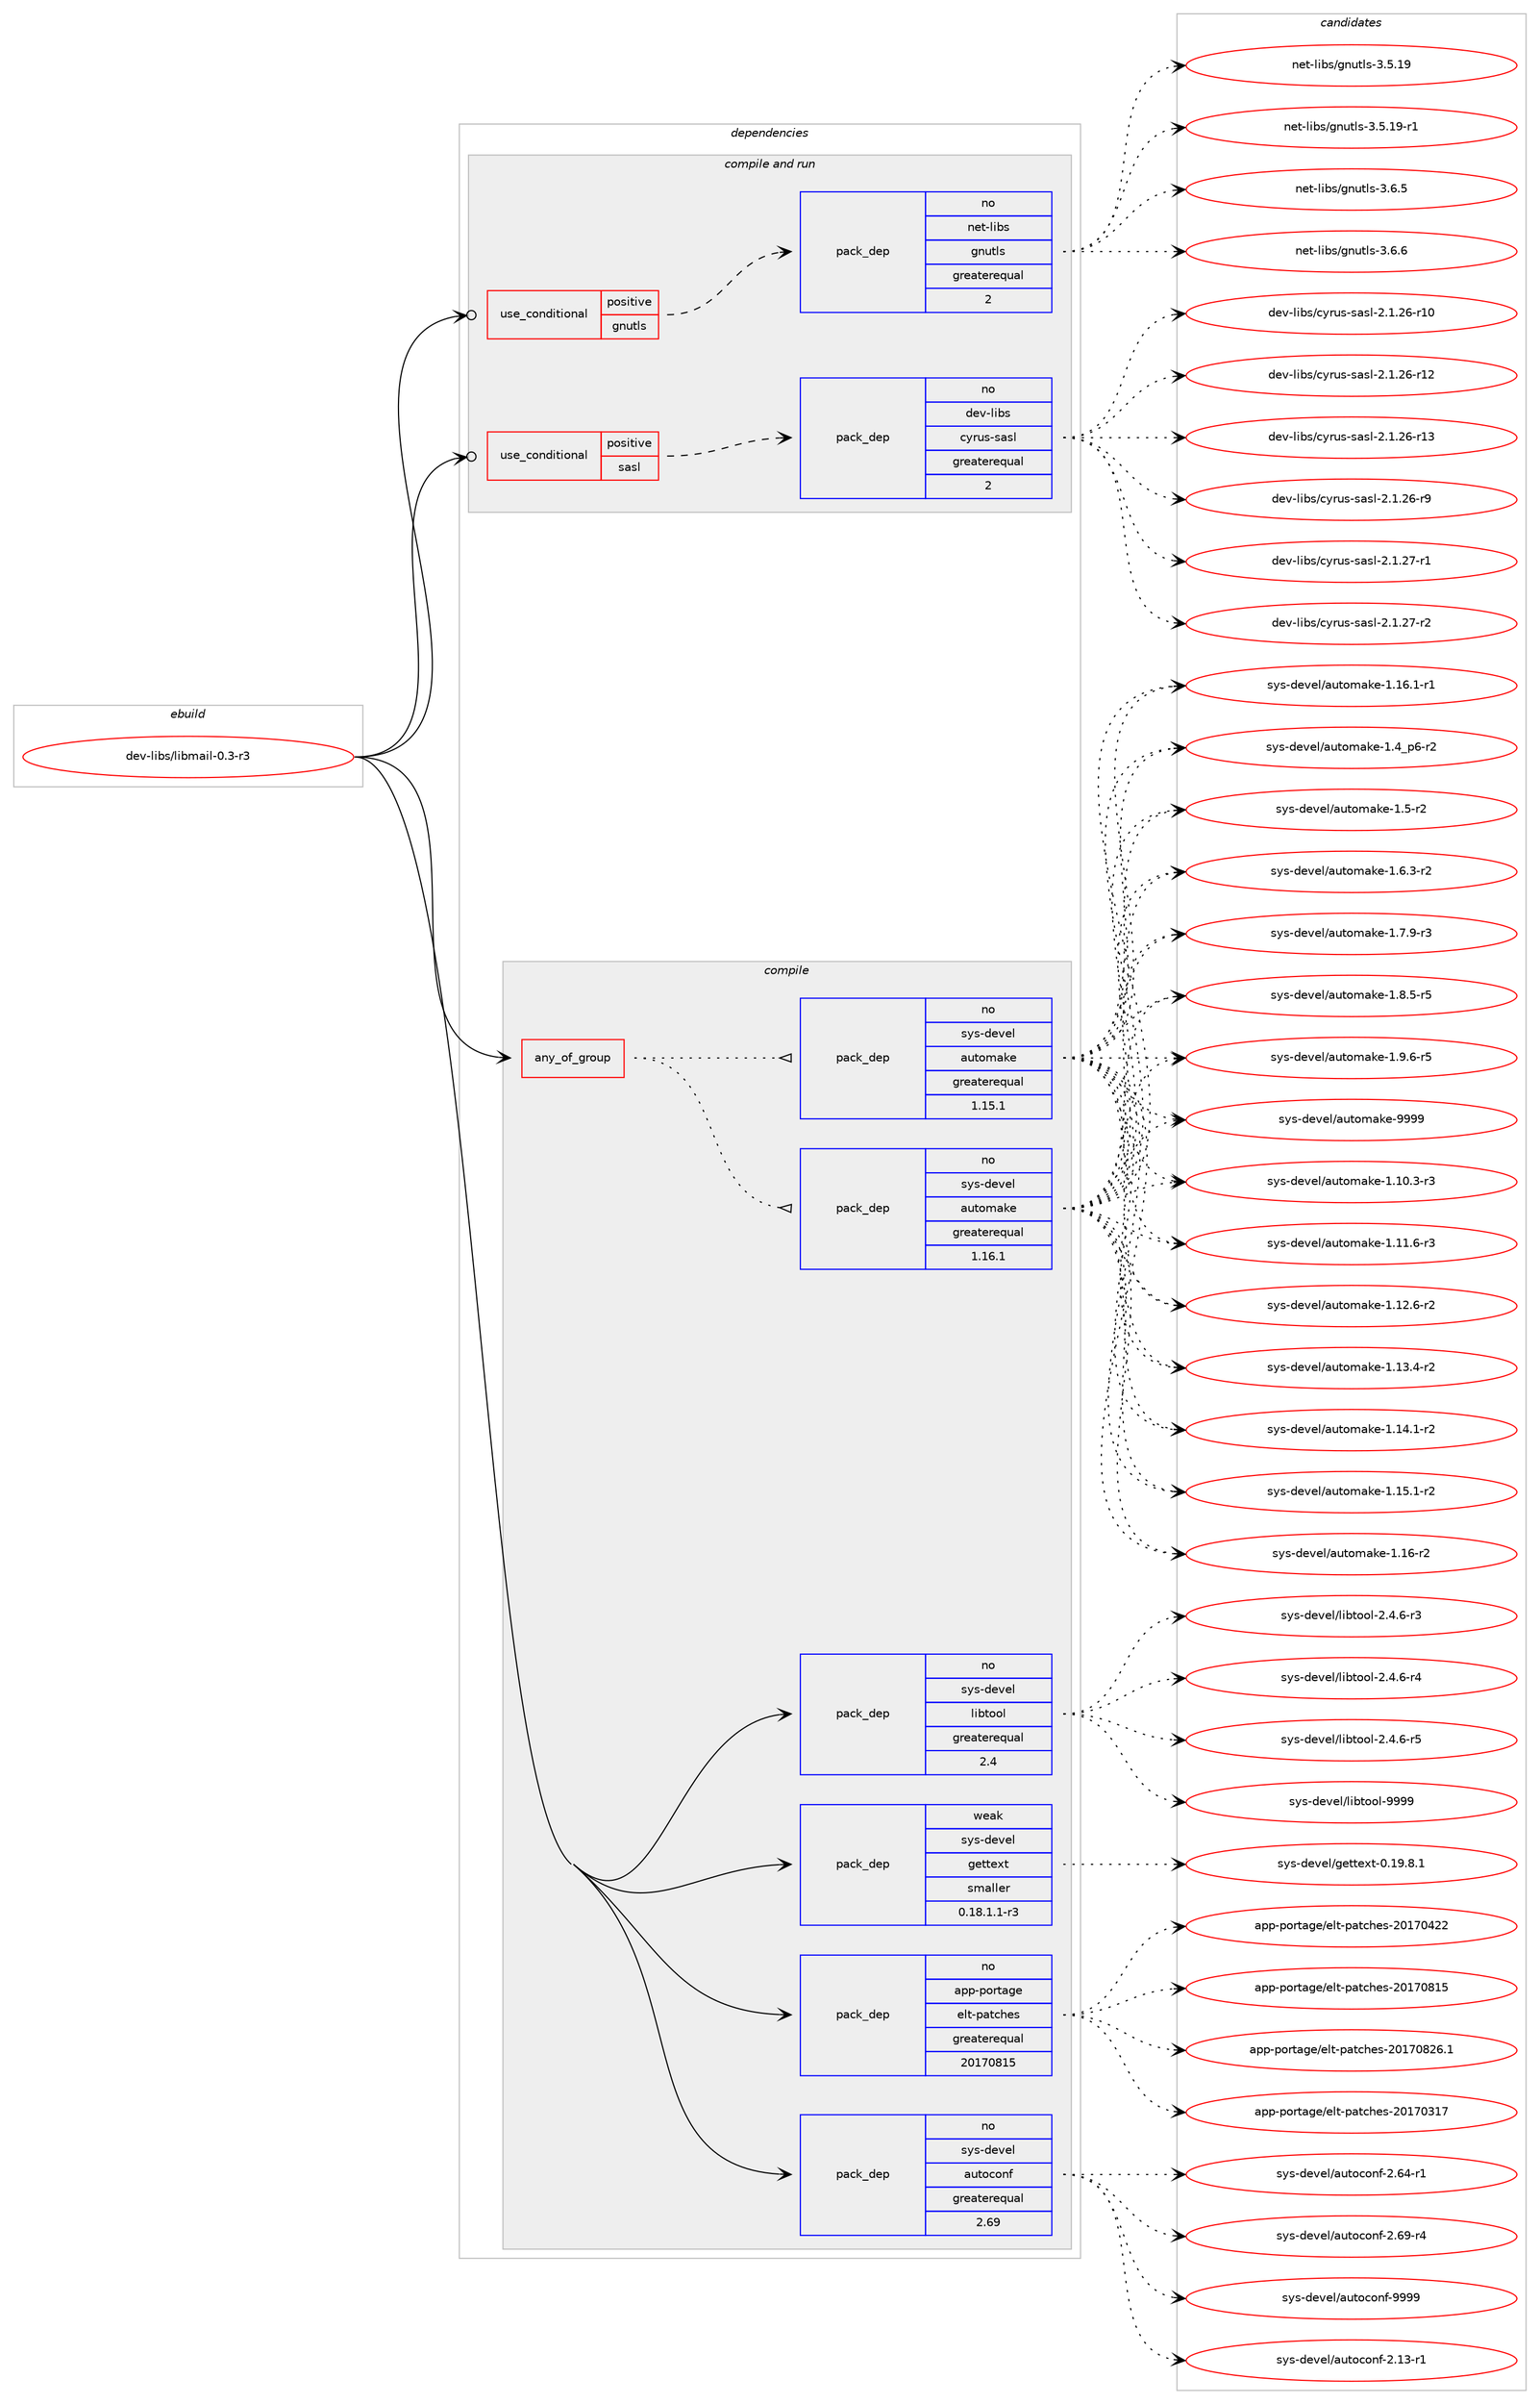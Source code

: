 digraph prolog {

# *************
# Graph options
# *************

newrank=true;
concentrate=true;
compound=true;
graph [rankdir=LR,fontname=Helvetica,fontsize=10,ranksep=1.5];#, ranksep=2.5, nodesep=0.2];
edge  [arrowhead=vee];
node  [fontname=Helvetica,fontsize=10];

# **********
# The ebuild
# **********

subgraph cluster_leftcol {
color=gray;
rank=same;
label=<<i>ebuild</i>>;
id [label="dev-libs/libmail-0.3-r3", color=red, width=4, href="../dev-libs/libmail-0.3-r3.svg"];
}

# ****************
# The dependencies
# ****************

subgraph cluster_midcol {
color=gray;
label=<<i>dependencies</i>>;
subgraph cluster_compile {
fillcolor="#eeeeee";
style=filled;
label=<<i>compile</i>>;
subgraph any22289 {
dependency1368731 [label=<<TABLE BORDER="0" CELLBORDER="1" CELLSPACING="0" CELLPADDING="4"><TR><TD CELLPADDING="10">any_of_group</TD></TR></TABLE>>, shape=none, color=red];subgraph pack979731 {
dependency1368732 [label=<<TABLE BORDER="0" CELLBORDER="1" CELLSPACING="0" CELLPADDING="4" WIDTH="220"><TR><TD ROWSPAN="6" CELLPADDING="30">pack_dep</TD></TR><TR><TD WIDTH="110">no</TD></TR><TR><TD>sys-devel</TD></TR><TR><TD>automake</TD></TR><TR><TD>greaterequal</TD></TR><TR><TD>1.16.1</TD></TR></TABLE>>, shape=none, color=blue];
}
dependency1368731:e -> dependency1368732:w [weight=20,style="dotted",arrowhead="oinv"];
subgraph pack979732 {
dependency1368733 [label=<<TABLE BORDER="0" CELLBORDER="1" CELLSPACING="0" CELLPADDING="4" WIDTH="220"><TR><TD ROWSPAN="6" CELLPADDING="30">pack_dep</TD></TR><TR><TD WIDTH="110">no</TD></TR><TR><TD>sys-devel</TD></TR><TR><TD>automake</TD></TR><TR><TD>greaterequal</TD></TR><TR><TD>1.15.1</TD></TR></TABLE>>, shape=none, color=blue];
}
dependency1368731:e -> dependency1368733:w [weight=20,style="dotted",arrowhead="oinv"];
}
id:e -> dependency1368731:w [weight=20,style="solid",arrowhead="vee"];
subgraph pack979733 {
dependency1368734 [label=<<TABLE BORDER="0" CELLBORDER="1" CELLSPACING="0" CELLPADDING="4" WIDTH="220"><TR><TD ROWSPAN="6" CELLPADDING="30">pack_dep</TD></TR><TR><TD WIDTH="110">no</TD></TR><TR><TD>app-portage</TD></TR><TR><TD>elt-patches</TD></TR><TR><TD>greaterequal</TD></TR><TR><TD>20170815</TD></TR></TABLE>>, shape=none, color=blue];
}
id:e -> dependency1368734:w [weight=20,style="solid",arrowhead="vee"];
subgraph pack979734 {
dependency1368735 [label=<<TABLE BORDER="0" CELLBORDER="1" CELLSPACING="0" CELLPADDING="4" WIDTH="220"><TR><TD ROWSPAN="6" CELLPADDING="30">pack_dep</TD></TR><TR><TD WIDTH="110">no</TD></TR><TR><TD>sys-devel</TD></TR><TR><TD>autoconf</TD></TR><TR><TD>greaterequal</TD></TR><TR><TD>2.69</TD></TR></TABLE>>, shape=none, color=blue];
}
id:e -> dependency1368735:w [weight=20,style="solid",arrowhead="vee"];
subgraph pack979735 {
dependency1368736 [label=<<TABLE BORDER="0" CELLBORDER="1" CELLSPACING="0" CELLPADDING="4" WIDTH="220"><TR><TD ROWSPAN="6" CELLPADDING="30">pack_dep</TD></TR><TR><TD WIDTH="110">no</TD></TR><TR><TD>sys-devel</TD></TR><TR><TD>libtool</TD></TR><TR><TD>greaterequal</TD></TR><TR><TD>2.4</TD></TR></TABLE>>, shape=none, color=blue];
}
id:e -> dependency1368736:w [weight=20,style="solid",arrowhead="vee"];
subgraph pack979736 {
dependency1368737 [label=<<TABLE BORDER="0" CELLBORDER="1" CELLSPACING="0" CELLPADDING="4" WIDTH="220"><TR><TD ROWSPAN="6" CELLPADDING="30">pack_dep</TD></TR><TR><TD WIDTH="110">weak</TD></TR><TR><TD>sys-devel</TD></TR><TR><TD>gettext</TD></TR><TR><TD>smaller</TD></TR><TR><TD>0.18.1.1-r3</TD></TR></TABLE>>, shape=none, color=blue];
}
id:e -> dependency1368737:w [weight=20,style="solid",arrowhead="vee"];
}
subgraph cluster_compileandrun {
fillcolor="#eeeeee";
style=filled;
label=<<i>compile and run</i>>;
subgraph cond366149 {
dependency1368738 [label=<<TABLE BORDER="0" CELLBORDER="1" CELLSPACING="0" CELLPADDING="4"><TR><TD ROWSPAN="3" CELLPADDING="10">use_conditional</TD></TR><TR><TD>positive</TD></TR><TR><TD>gnutls</TD></TR></TABLE>>, shape=none, color=red];
subgraph pack979737 {
dependency1368739 [label=<<TABLE BORDER="0" CELLBORDER="1" CELLSPACING="0" CELLPADDING="4" WIDTH="220"><TR><TD ROWSPAN="6" CELLPADDING="30">pack_dep</TD></TR><TR><TD WIDTH="110">no</TD></TR><TR><TD>net-libs</TD></TR><TR><TD>gnutls</TD></TR><TR><TD>greaterequal</TD></TR><TR><TD>2</TD></TR></TABLE>>, shape=none, color=blue];
}
dependency1368738:e -> dependency1368739:w [weight=20,style="dashed",arrowhead="vee"];
}
id:e -> dependency1368738:w [weight=20,style="solid",arrowhead="odotvee"];
subgraph cond366150 {
dependency1368740 [label=<<TABLE BORDER="0" CELLBORDER="1" CELLSPACING="0" CELLPADDING="4"><TR><TD ROWSPAN="3" CELLPADDING="10">use_conditional</TD></TR><TR><TD>positive</TD></TR><TR><TD>sasl</TD></TR></TABLE>>, shape=none, color=red];
subgraph pack979738 {
dependency1368741 [label=<<TABLE BORDER="0" CELLBORDER="1" CELLSPACING="0" CELLPADDING="4" WIDTH="220"><TR><TD ROWSPAN="6" CELLPADDING="30">pack_dep</TD></TR><TR><TD WIDTH="110">no</TD></TR><TR><TD>dev-libs</TD></TR><TR><TD>cyrus-sasl</TD></TR><TR><TD>greaterequal</TD></TR><TR><TD>2</TD></TR></TABLE>>, shape=none, color=blue];
}
dependency1368740:e -> dependency1368741:w [weight=20,style="dashed",arrowhead="vee"];
}
id:e -> dependency1368740:w [weight=20,style="solid",arrowhead="odotvee"];
}
subgraph cluster_run {
fillcolor="#eeeeee";
style=filled;
label=<<i>run</i>>;
}
}

# **************
# The candidates
# **************

subgraph cluster_choices {
rank=same;
color=gray;
label=<<i>candidates</i>>;

subgraph choice979731 {
color=black;
nodesep=1;
choice11512111545100101118101108479711711611110997107101454946494846514511451 [label="sys-devel/automake-1.10.3-r3", color=red, width=4,href="../sys-devel/automake-1.10.3-r3.svg"];
choice11512111545100101118101108479711711611110997107101454946494946544511451 [label="sys-devel/automake-1.11.6-r3", color=red, width=4,href="../sys-devel/automake-1.11.6-r3.svg"];
choice11512111545100101118101108479711711611110997107101454946495046544511450 [label="sys-devel/automake-1.12.6-r2", color=red, width=4,href="../sys-devel/automake-1.12.6-r2.svg"];
choice11512111545100101118101108479711711611110997107101454946495146524511450 [label="sys-devel/automake-1.13.4-r2", color=red, width=4,href="../sys-devel/automake-1.13.4-r2.svg"];
choice11512111545100101118101108479711711611110997107101454946495246494511450 [label="sys-devel/automake-1.14.1-r2", color=red, width=4,href="../sys-devel/automake-1.14.1-r2.svg"];
choice11512111545100101118101108479711711611110997107101454946495346494511450 [label="sys-devel/automake-1.15.1-r2", color=red, width=4,href="../sys-devel/automake-1.15.1-r2.svg"];
choice1151211154510010111810110847971171161111099710710145494649544511450 [label="sys-devel/automake-1.16-r2", color=red, width=4,href="../sys-devel/automake-1.16-r2.svg"];
choice11512111545100101118101108479711711611110997107101454946495446494511449 [label="sys-devel/automake-1.16.1-r1", color=red, width=4,href="../sys-devel/automake-1.16.1-r1.svg"];
choice115121115451001011181011084797117116111109971071014549465295112544511450 [label="sys-devel/automake-1.4_p6-r2", color=red, width=4,href="../sys-devel/automake-1.4_p6-r2.svg"];
choice11512111545100101118101108479711711611110997107101454946534511450 [label="sys-devel/automake-1.5-r2", color=red, width=4,href="../sys-devel/automake-1.5-r2.svg"];
choice115121115451001011181011084797117116111109971071014549465446514511450 [label="sys-devel/automake-1.6.3-r2", color=red, width=4,href="../sys-devel/automake-1.6.3-r2.svg"];
choice115121115451001011181011084797117116111109971071014549465546574511451 [label="sys-devel/automake-1.7.9-r3", color=red, width=4,href="../sys-devel/automake-1.7.9-r3.svg"];
choice115121115451001011181011084797117116111109971071014549465646534511453 [label="sys-devel/automake-1.8.5-r5", color=red, width=4,href="../sys-devel/automake-1.8.5-r5.svg"];
choice115121115451001011181011084797117116111109971071014549465746544511453 [label="sys-devel/automake-1.9.6-r5", color=red, width=4,href="../sys-devel/automake-1.9.6-r5.svg"];
choice115121115451001011181011084797117116111109971071014557575757 [label="sys-devel/automake-9999", color=red, width=4,href="../sys-devel/automake-9999.svg"];
dependency1368732:e -> choice11512111545100101118101108479711711611110997107101454946494846514511451:w [style=dotted,weight="100"];
dependency1368732:e -> choice11512111545100101118101108479711711611110997107101454946494946544511451:w [style=dotted,weight="100"];
dependency1368732:e -> choice11512111545100101118101108479711711611110997107101454946495046544511450:w [style=dotted,weight="100"];
dependency1368732:e -> choice11512111545100101118101108479711711611110997107101454946495146524511450:w [style=dotted,weight="100"];
dependency1368732:e -> choice11512111545100101118101108479711711611110997107101454946495246494511450:w [style=dotted,weight="100"];
dependency1368732:e -> choice11512111545100101118101108479711711611110997107101454946495346494511450:w [style=dotted,weight="100"];
dependency1368732:e -> choice1151211154510010111810110847971171161111099710710145494649544511450:w [style=dotted,weight="100"];
dependency1368732:e -> choice11512111545100101118101108479711711611110997107101454946495446494511449:w [style=dotted,weight="100"];
dependency1368732:e -> choice115121115451001011181011084797117116111109971071014549465295112544511450:w [style=dotted,weight="100"];
dependency1368732:e -> choice11512111545100101118101108479711711611110997107101454946534511450:w [style=dotted,weight="100"];
dependency1368732:e -> choice115121115451001011181011084797117116111109971071014549465446514511450:w [style=dotted,weight="100"];
dependency1368732:e -> choice115121115451001011181011084797117116111109971071014549465546574511451:w [style=dotted,weight="100"];
dependency1368732:e -> choice115121115451001011181011084797117116111109971071014549465646534511453:w [style=dotted,weight="100"];
dependency1368732:e -> choice115121115451001011181011084797117116111109971071014549465746544511453:w [style=dotted,weight="100"];
dependency1368732:e -> choice115121115451001011181011084797117116111109971071014557575757:w [style=dotted,weight="100"];
}
subgraph choice979732 {
color=black;
nodesep=1;
choice11512111545100101118101108479711711611110997107101454946494846514511451 [label="sys-devel/automake-1.10.3-r3", color=red, width=4,href="../sys-devel/automake-1.10.3-r3.svg"];
choice11512111545100101118101108479711711611110997107101454946494946544511451 [label="sys-devel/automake-1.11.6-r3", color=red, width=4,href="../sys-devel/automake-1.11.6-r3.svg"];
choice11512111545100101118101108479711711611110997107101454946495046544511450 [label="sys-devel/automake-1.12.6-r2", color=red, width=4,href="../sys-devel/automake-1.12.6-r2.svg"];
choice11512111545100101118101108479711711611110997107101454946495146524511450 [label="sys-devel/automake-1.13.4-r2", color=red, width=4,href="../sys-devel/automake-1.13.4-r2.svg"];
choice11512111545100101118101108479711711611110997107101454946495246494511450 [label="sys-devel/automake-1.14.1-r2", color=red, width=4,href="../sys-devel/automake-1.14.1-r2.svg"];
choice11512111545100101118101108479711711611110997107101454946495346494511450 [label="sys-devel/automake-1.15.1-r2", color=red, width=4,href="../sys-devel/automake-1.15.1-r2.svg"];
choice1151211154510010111810110847971171161111099710710145494649544511450 [label="sys-devel/automake-1.16-r2", color=red, width=4,href="../sys-devel/automake-1.16-r2.svg"];
choice11512111545100101118101108479711711611110997107101454946495446494511449 [label="sys-devel/automake-1.16.1-r1", color=red, width=4,href="../sys-devel/automake-1.16.1-r1.svg"];
choice115121115451001011181011084797117116111109971071014549465295112544511450 [label="sys-devel/automake-1.4_p6-r2", color=red, width=4,href="../sys-devel/automake-1.4_p6-r2.svg"];
choice11512111545100101118101108479711711611110997107101454946534511450 [label="sys-devel/automake-1.5-r2", color=red, width=4,href="../sys-devel/automake-1.5-r2.svg"];
choice115121115451001011181011084797117116111109971071014549465446514511450 [label="sys-devel/automake-1.6.3-r2", color=red, width=4,href="../sys-devel/automake-1.6.3-r2.svg"];
choice115121115451001011181011084797117116111109971071014549465546574511451 [label="sys-devel/automake-1.7.9-r3", color=red, width=4,href="../sys-devel/automake-1.7.9-r3.svg"];
choice115121115451001011181011084797117116111109971071014549465646534511453 [label="sys-devel/automake-1.8.5-r5", color=red, width=4,href="../sys-devel/automake-1.8.5-r5.svg"];
choice115121115451001011181011084797117116111109971071014549465746544511453 [label="sys-devel/automake-1.9.6-r5", color=red, width=4,href="../sys-devel/automake-1.9.6-r5.svg"];
choice115121115451001011181011084797117116111109971071014557575757 [label="sys-devel/automake-9999", color=red, width=4,href="../sys-devel/automake-9999.svg"];
dependency1368733:e -> choice11512111545100101118101108479711711611110997107101454946494846514511451:w [style=dotted,weight="100"];
dependency1368733:e -> choice11512111545100101118101108479711711611110997107101454946494946544511451:w [style=dotted,weight="100"];
dependency1368733:e -> choice11512111545100101118101108479711711611110997107101454946495046544511450:w [style=dotted,weight="100"];
dependency1368733:e -> choice11512111545100101118101108479711711611110997107101454946495146524511450:w [style=dotted,weight="100"];
dependency1368733:e -> choice11512111545100101118101108479711711611110997107101454946495246494511450:w [style=dotted,weight="100"];
dependency1368733:e -> choice11512111545100101118101108479711711611110997107101454946495346494511450:w [style=dotted,weight="100"];
dependency1368733:e -> choice1151211154510010111810110847971171161111099710710145494649544511450:w [style=dotted,weight="100"];
dependency1368733:e -> choice11512111545100101118101108479711711611110997107101454946495446494511449:w [style=dotted,weight="100"];
dependency1368733:e -> choice115121115451001011181011084797117116111109971071014549465295112544511450:w [style=dotted,weight="100"];
dependency1368733:e -> choice11512111545100101118101108479711711611110997107101454946534511450:w [style=dotted,weight="100"];
dependency1368733:e -> choice115121115451001011181011084797117116111109971071014549465446514511450:w [style=dotted,weight="100"];
dependency1368733:e -> choice115121115451001011181011084797117116111109971071014549465546574511451:w [style=dotted,weight="100"];
dependency1368733:e -> choice115121115451001011181011084797117116111109971071014549465646534511453:w [style=dotted,weight="100"];
dependency1368733:e -> choice115121115451001011181011084797117116111109971071014549465746544511453:w [style=dotted,weight="100"];
dependency1368733:e -> choice115121115451001011181011084797117116111109971071014557575757:w [style=dotted,weight="100"];
}
subgraph choice979733 {
color=black;
nodesep=1;
choice97112112451121111141169710310147101108116451129711699104101115455048495548514955 [label="app-portage/elt-patches-20170317", color=red, width=4,href="../app-portage/elt-patches-20170317.svg"];
choice97112112451121111141169710310147101108116451129711699104101115455048495548525050 [label="app-portage/elt-patches-20170422", color=red, width=4,href="../app-portage/elt-patches-20170422.svg"];
choice97112112451121111141169710310147101108116451129711699104101115455048495548564953 [label="app-portage/elt-patches-20170815", color=red, width=4,href="../app-portage/elt-patches-20170815.svg"];
choice971121124511211111411697103101471011081164511297116991041011154550484955485650544649 [label="app-portage/elt-patches-20170826.1", color=red, width=4,href="../app-portage/elt-patches-20170826.1.svg"];
dependency1368734:e -> choice97112112451121111141169710310147101108116451129711699104101115455048495548514955:w [style=dotted,weight="100"];
dependency1368734:e -> choice97112112451121111141169710310147101108116451129711699104101115455048495548525050:w [style=dotted,weight="100"];
dependency1368734:e -> choice97112112451121111141169710310147101108116451129711699104101115455048495548564953:w [style=dotted,weight="100"];
dependency1368734:e -> choice971121124511211111411697103101471011081164511297116991041011154550484955485650544649:w [style=dotted,weight="100"];
}
subgraph choice979734 {
color=black;
nodesep=1;
choice1151211154510010111810110847971171161119911111010245504649514511449 [label="sys-devel/autoconf-2.13-r1", color=red, width=4,href="../sys-devel/autoconf-2.13-r1.svg"];
choice1151211154510010111810110847971171161119911111010245504654524511449 [label="sys-devel/autoconf-2.64-r1", color=red, width=4,href="../sys-devel/autoconf-2.64-r1.svg"];
choice1151211154510010111810110847971171161119911111010245504654574511452 [label="sys-devel/autoconf-2.69-r4", color=red, width=4,href="../sys-devel/autoconf-2.69-r4.svg"];
choice115121115451001011181011084797117116111991111101024557575757 [label="sys-devel/autoconf-9999", color=red, width=4,href="../sys-devel/autoconf-9999.svg"];
dependency1368735:e -> choice1151211154510010111810110847971171161119911111010245504649514511449:w [style=dotted,weight="100"];
dependency1368735:e -> choice1151211154510010111810110847971171161119911111010245504654524511449:w [style=dotted,weight="100"];
dependency1368735:e -> choice1151211154510010111810110847971171161119911111010245504654574511452:w [style=dotted,weight="100"];
dependency1368735:e -> choice115121115451001011181011084797117116111991111101024557575757:w [style=dotted,weight="100"];
}
subgraph choice979735 {
color=black;
nodesep=1;
choice1151211154510010111810110847108105981161111111084550465246544511451 [label="sys-devel/libtool-2.4.6-r3", color=red, width=4,href="../sys-devel/libtool-2.4.6-r3.svg"];
choice1151211154510010111810110847108105981161111111084550465246544511452 [label="sys-devel/libtool-2.4.6-r4", color=red, width=4,href="../sys-devel/libtool-2.4.6-r4.svg"];
choice1151211154510010111810110847108105981161111111084550465246544511453 [label="sys-devel/libtool-2.4.6-r5", color=red, width=4,href="../sys-devel/libtool-2.4.6-r5.svg"];
choice1151211154510010111810110847108105981161111111084557575757 [label="sys-devel/libtool-9999", color=red, width=4,href="../sys-devel/libtool-9999.svg"];
dependency1368736:e -> choice1151211154510010111810110847108105981161111111084550465246544511451:w [style=dotted,weight="100"];
dependency1368736:e -> choice1151211154510010111810110847108105981161111111084550465246544511452:w [style=dotted,weight="100"];
dependency1368736:e -> choice1151211154510010111810110847108105981161111111084550465246544511453:w [style=dotted,weight="100"];
dependency1368736:e -> choice1151211154510010111810110847108105981161111111084557575757:w [style=dotted,weight="100"];
}
subgraph choice979736 {
color=black;
nodesep=1;
choice1151211154510010111810110847103101116116101120116454846495746564649 [label="sys-devel/gettext-0.19.8.1", color=red, width=4,href="../sys-devel/gettext-0.19.8.1.svg"];
dependency1368737:e -> choice1151211154510010111810110847103101116116101120116454846495746564649:w [style=dotted,weight="100"];
}
subgraph choice979737 {
color=black;
nodesep=1;
choice11010111645108105981154710311011711610811545514653464957 [label="net-libs/gnutls-3.5.19", color=red, width=4,href="../net-libs/gnutls-3.5.19.svg"];
choice110101116451081059811547103110117116108115455146534649574511449 [label="net-libs/gnutls-3.5.19-r1", color=red, width=4,href="../net-libs/gnutls-3.5.19-r1.svg"];
choice110101116451081059811547103110117116108115455146544653 [label="net-libs/gnutls-3.6.5", color=red, width=4,href="../net-libs/gnutls-3.6.5.svg"];
choice110101116451081059811547103110117116108115455146544654 [label="net-libs/gnutls-3.6.6", color=red, width=4,href="../net-libs/gnutls-3.6.6.svg"];
dependency1368739:e -> choice11010111645108105981154710311011711610811545514653464957:w [style=dotted,weight="100"];
dependency1368739:e -> choice110101116451081059811547103110117116108115455146534649574511449:w [style=dotted,weight="100"];
dependency1368739:e -> choice110101116451081059811547103110117116108115455146544653:w [style=dotted,weight="100"];
dependency1368739:e -> choice110101116451081059811547103110117116108115455146544654:w [style=dotted,weight="100"];
}
subgraph choice979738 {
color=black;
nodesep=1;
choice10010111845108105981154799121114117115451159711510845504649465054451144948 [label="dev-libs/cyrus-sasl-2.1.26-r10", color=red, width=4,href="../dev-libs/cyrus-sasl-2.1.26-r10.svg"];
choice10010111845108105981154799121114117115451159711510845504649465054451144950 [label="dev-libs/cyrus-sasl-2.1.26-r12", color=red, width=4,href="../dev-libs/cyrus-sasl-2.1.26-r12.svg"];
choice10010111845108105981154799121114117115451159711510845504649465054451144951 [label="dev-libs/cyrus-sasl-2.1.26-r13", color=red, width=4,href="../dev-libs/cyrus-sasl-2.1.26-r13.svg"];
choice100101118451081059811547991211141171154511597115108455046494650544511457 [label="dev-libs/cyrus-sasl-2.1.26-r9", color=red, width=4,href="../dev-libs/cyrus-sasl-2.1.26-r9.svg"];
choice100101118451081059811547991211141171154511597115108455046494650554511449 [label="dev-libs/cyrus-sasl-2.1.27-r1", color=red, width=4,href="../dev-libs/cyrus-sasl-2.1.27-r1.svg"];
choice100101118451081059811547991211141171154511597115108455046494650554511450 [label="dev-libs/cyrus-sasl-2.1.27-r2", color=red, width=4,href="../dev-libs/cyrus-sasl-2.1.27-r2.svg"];
dependency1368741:e -> choice10010111845108105981154799121114117115451159711510845504649465054451144948:w [style=dotted,weight="100"];
dependency1368741:e -> choice10010111845108105981154799121114117115451159711510845504649465054451144950:w [style=dotted,weight="100"];
dependency1368741:e -> choice10010111845108105981154799121114117115451159711510845504649465054451144951:w [style=dotted,weight="100"];
dependency1368741:e -> choice100101118451081059811547991211141171154511597115108455046494650544511457:w [style=dotted,weight="100"];
dependency1368741:e -> choice100101118451081059811547991211141171154511597115108455046494650554511449:w [style=dotted,weight="100"];
dependency1368741:e -> choice100101118451081059811547991211141171154511597115108455046494650554511450:w [style=dotted,weight="100"];
}
}

}

